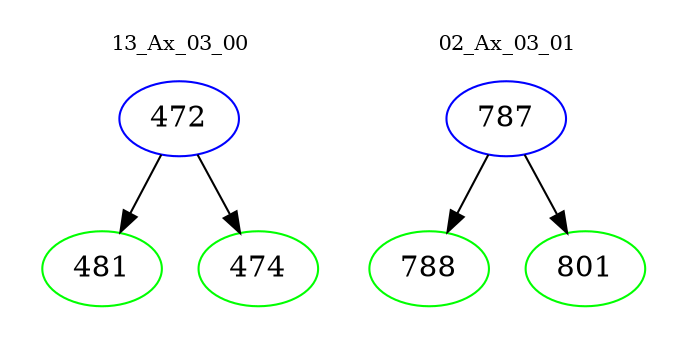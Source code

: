 digraph{
subgraph cluster_0 {
color = white
label = "13_Ax_03_00";
fontsize=10;
T0_472 [label="472", color="blue"]
T0_472 -> T0_481 [color="black"]
T0_481 [label="481", color="green"]
T0_472 -> T0_474 [color="black"]
T0_474 [label="474", color="green"]
}
subgraph cluster_1 {
color = white
label = "02_Ax_03_01";
fontsize=10;
T1_787 [label="787", color="blue"]
T1_787 -> T1_788 [color="black"]
T1_788 [label="788", color="green"]
T1_787 -> T1_801 [color="black"]
T1_801 [label="801", color="green"]
}
}
